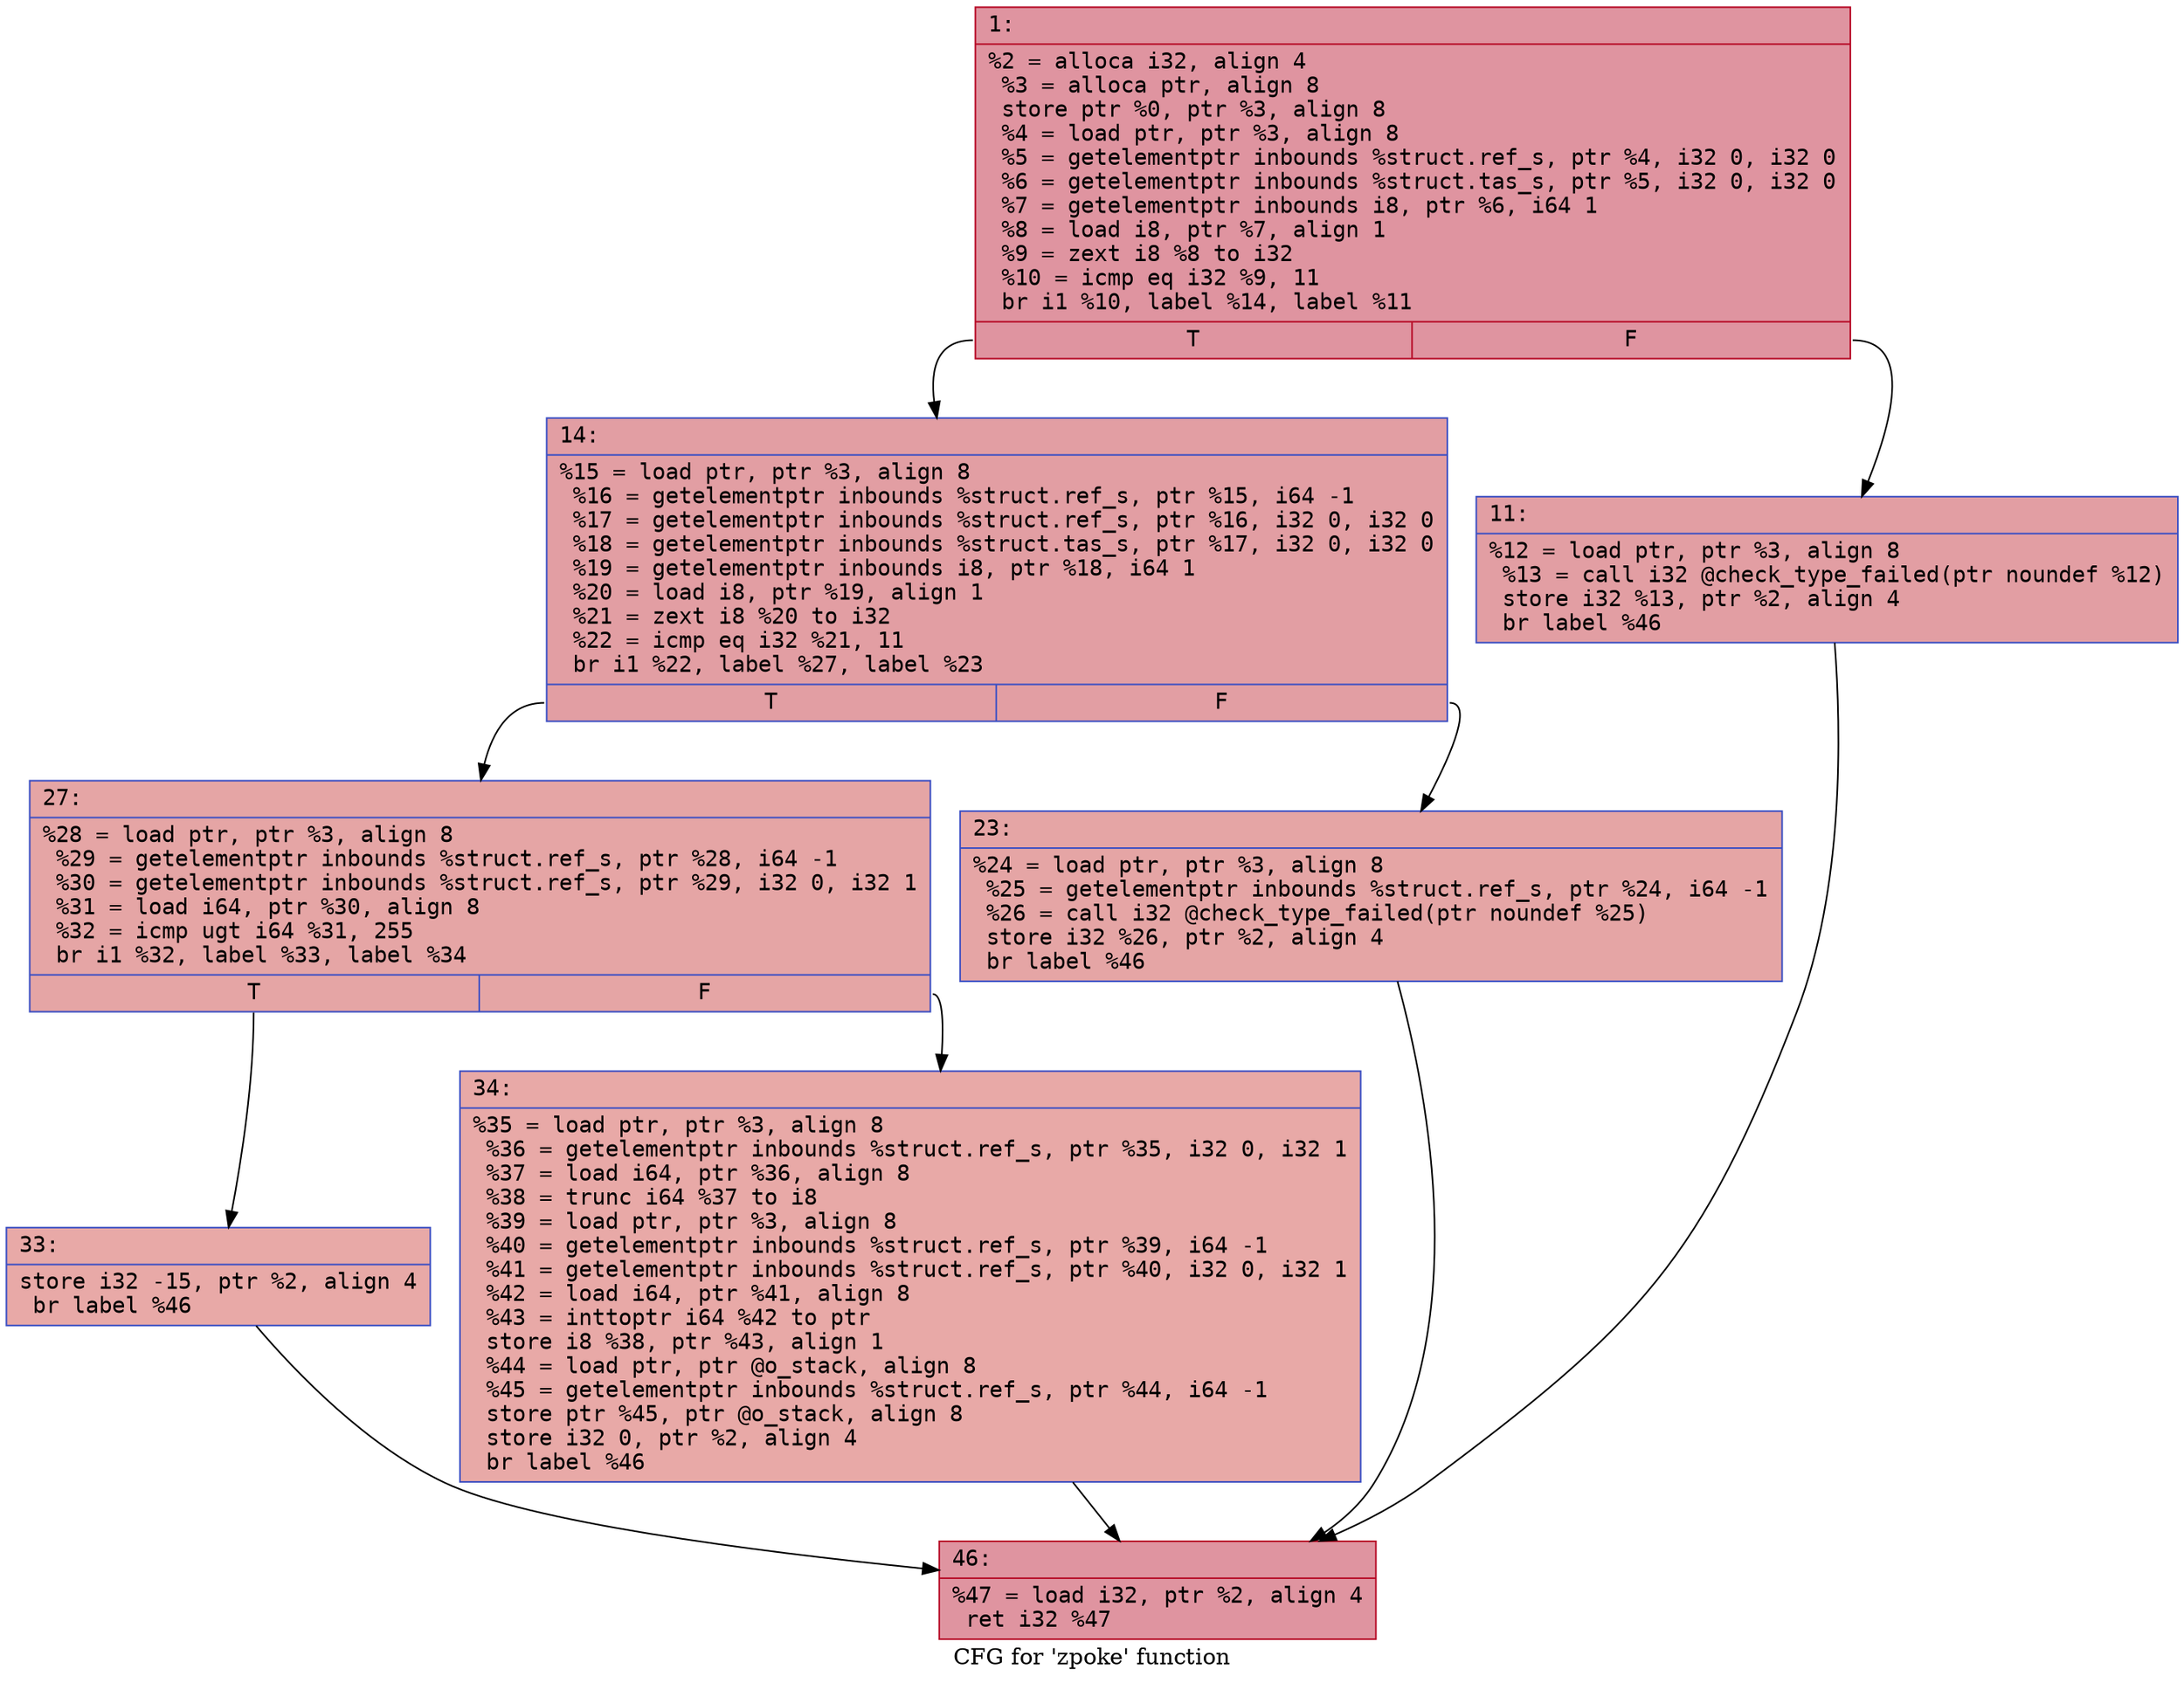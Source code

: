 digraph "CFG for 'zpoke' function" {
	label="CFG for 'zpoke' function";

	Node0x600002650f00 [shape=record,color="#b70d28ff", style=filled, fillcolor="#b70d2870" fontname="Courier",label="{1:\l|  %2 = alloca i32, align 4\l  %3 = alloca ptr, align 8\l  store ptr %0, ptr %3, align 8\l  %4 = load ptr, ptr %3, align 8\l  %5 = getelementptr inbounds %struct.ref_s, ptr %4, i32 0, i32 0\l  %6 = getelementptr inbounds %struct.tas_s, ptr %5, i32 0, i32 0\l  %7 = getelementptr inbounds i8, ptr %6, i64 1\l  %8 = load i8, ptr %7, align 1\l  %9 = zext i8 %8 to i32\l  %10 = icmp eq i32 %9, 11\l  br i1 %10, label %14, label %11\l|{<s0>T|<s1>F}}"];
	Node0x600002650f00:s0 -> Node0x600002650fa0[tooltip="1 -> 14\nProbability 50.00%" ];
	Node0x600002650f00:s1 -> Node0x600002650f50[tooltip="1 -> 11\nProbability 50.00%" ];
	Node0x600002650f50 [shape=record,color="#3d50c3ff", style=filled, fillcolor="#be242e70" fontname="Courier",label="{11:\l|  %12 = load ptr, ptr %3, align 8\l  %13 = call i32 @check_type_failed(ptr noundef %12)\l  store i32 %13, ptr %2, align 4\l  br label %46\l}"];
	Node0x600002650f50 -> Node0x600002651130[tooltip="11 -> 46\nProbability 100.00%" ];
	Node0x600002650fa0 [shape=record,color="#3d50c3ff", style=filled, fillcolor="#be242e70" fontname="Courier",label="{14:\l|  %15 = load ptr, ptr %3, align 8\l  %16 = getelementptr inbounds %struct.ref_s, ptr %15, i64 -1\l  %17 = getelementptr inbounds %struct.ref_s, ptr %16, i32 0, i32 0\l  %18 = getelementptr inbounds %struct.tas_s, ptr %17, i32 0, i32 0\l  %19 = getelementptr inbounds i8, ptr %18, i64 1\l  %20 = load i8, ptr %19, align 1\l  %21 = zext i8 %20 to i32\l  %22 = icmp eq i32 %21, 11\l  br i1 %22, label %27, label %23\l|{<s0>T|<s1>F}}"];
	Node0x600002650fa0:s0 -> Node0x600002651040[tooltip="14 -> 27\nProbability 50.00%" ];
	Node0x600002650fa0:s1 -> Node0x600002650ff0[tooltip="14 -> 23\nProbability 50.00%" ];
	Node0x600002650ff0 [shape=record,color="#3d50c3ff", style=filled, fillcolor="#c5333470" fontname="Courier",label="{23:\l|  %24 = load ptr, ptr %3, align 8\l  %25 = getelementptr inbounds %struct.ref_s, ptr %24, i64 -1\l  %26 = call i32 @check_type_failed(ptr noundef %25)\l  store i32 %26, ptr %2, align 4\l  br label %46\l}"];
	Node0x600002650ff0 -> Node0x600002651130[tooltip="23 -> 46\nProbability 100.00%" ];
	Node0x600002651040 [shape=record,color="#3d50c3ff", style=filled, fillcolor="#c5333470" fontname="Courier",label="{27:\l|  %28 = load ptr, ptr %3, align 8\l  %29 = getelementptr inbounds %struct.ref_s, ptr %28, i64 -1\l  %30 = getelementptr inbounds %struct.ref_s, ptr %29, i32 0, i32 1\l  %31 = load i64, ptr %30, align 8\l  %32 = icmp ugt i64 %31, 255\l  br i1 %32, label %33, label %34\l|{<s0>T|<s1>F}}"];
	Node0x600002651040:s0 -> Node0x600002651090[tooltip="27 -> 33\nProbability 50.00%" ];
	Node0x600002651040:s1 -> Node0x6000026510e0[tooltip="27 -> 34\nProbability 50.00%" ];
	Node0x600002651090 [shape=record,color="#3d50c3ff", style=filled, fillcolor="#ca3b3770" fontname="Courier",label="{33:\l|  store i32 -15, ptr %2, align 4\l  br label %46\l}"];
	Node0x600002651090 -> Node0x600002651130[tooltip="33 -> 46\nProbability 100.00%" ];
	Node0x6000026510e0 [shape=record,color="#3d50c3ff", style=filled, fillcolor="#ca3b3770" fontname="Courier",label="{34:\l|  %35 = load ptr, ptr %3, align 8\l  %36 = getelementptr inbounds %struct.ref_s, ptr %35, i32 0, i32 1\l  %37 = load i64, ptr %36, align 8\l  %38 = trunc i64 %37 to i8\l  %39 = load ptr, ptr %3, align 8\l  %40 = getelementptr inbounds %struct.ref_s, ptr %39, i64 -1\l  %41 = getelementptr inbounds %struct.ref_s, ptr %40, i32 0, i32 1\l  %42 = load i64, ptr %41, align 8\l  %43 = inttoptr i64 %42 to ptr\l  store i8 %38, ptr %43, align 1\l  %44 = load ptr, ptr @o_stack, align 8\l  %45 = getelementptr inbounds %struct.ref_s, ptr %44, i64 -1\l  store ptr %45, ptr @o_stack, align 8\l  store i32 0, ptr %2, align 4\l  br label %46\l}"];
	Node0x6000026510e0 -> Node0x600002651130[tooltip="34 -> 46\nProbability 100.00%" ];
	Node0x600002651130 [shape=record,color="#b70d28ff", style=filled, fillcolor="#b70d2870" fontname="Courier",label="{46:\l|  %47 = load i32, ptr %2, align 4\l  ret i32 %47\l}"];
}

